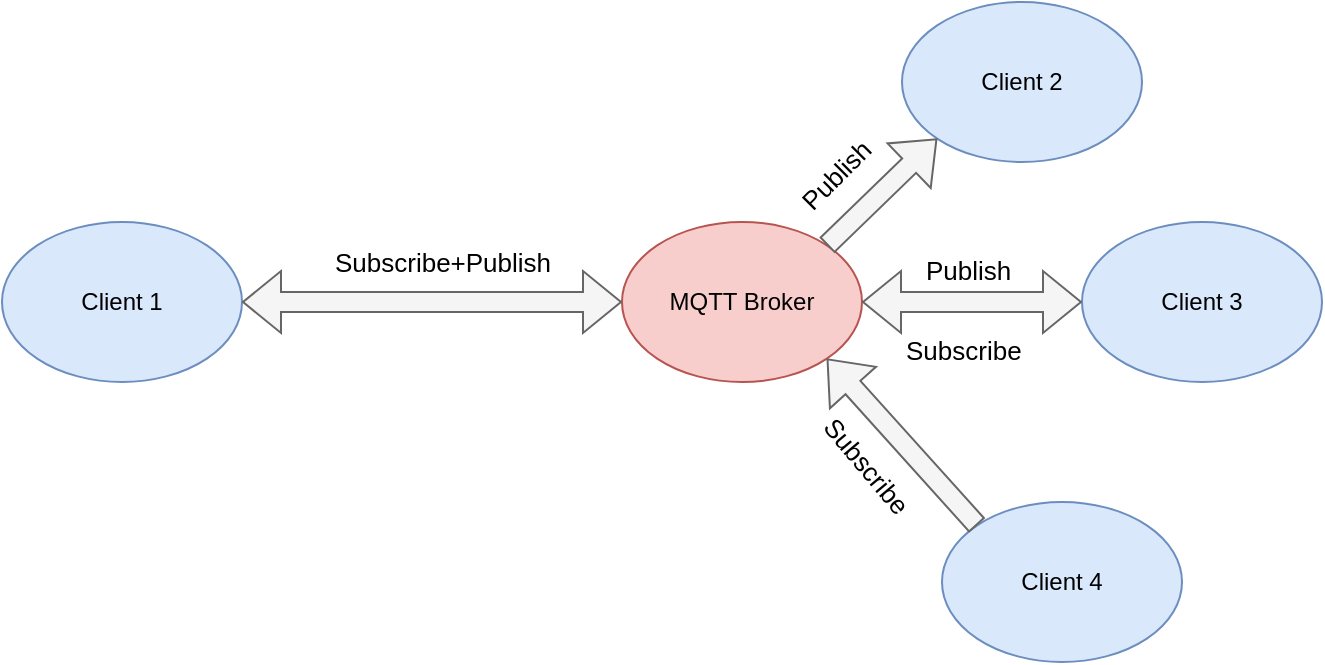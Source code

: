 <mxfile version="19.0.3" type="device"><diagram id="5R19XN5cMaHF4UecXSp2" name="Page-1"><mxGraphModel dx="1408" dy="861" grid="1" gridSize="10" guides="1" tooltips="1" connect="1" arrows="1" fold="1" page="1" pageScale="1" pageWidth="850" pageHeight="1100" math="0" shadow="0"><root><mxCell id="0"/><mxCell id="1" parent="0"/><mxCell id="hc7LLVY51ooxzMnCQ8RX-1" value="MQTT Broker" style="ellipse;whiteSpace=wrap;html=1;fillColor=#f8cecc;strokeColor=#b85450;" vertex="1" parent="1"><mxGeometry x="360" y="280" width="120" height="80" as="geometry"/></mxCell><mxCell id="hc7LLVY51ooxzMnCQ8RX-2" value="Client 1" style="ellipse;whiteSpace=wrap;html=1;fillColor=#dae8fc;strokeColor=#6c8ebf;" vertex="1" parent="1"><mxGeometry x="50" y="280" width="120" height="80" as="geometry"/></mxCell><mxCell id="hc7LLVY51ooxzMnCQ8RX-3" value="Client 2" style="ellipse;whiteSpace=wrap;html=1;fillColor=#dae8fc;strokeColor=#6c8ebf;" vertex="1" parent="1"><mxGeometry x="500" y="170" width="120" height="80" as="geometry"/></mxCell><mxCell id="hc7LLVY51ooxzMnCQ8RX-4" value="Client 3" style="ellipse;whiteSpace=wrap;html=1;fillColor=#dae8fc;strokeColor=#6c8ebf;" vertex="1" parent="1"><mxGeometry x="590" y="280" width="120" height="80" as="geometry"/></mxCell><mxCell id="hc7LLVY51ooxzMnCQ8RX-5" value="Client 4" style="ellipse;whiteSpace=wrap;html=1;fillColor=#dae8fc;strokeColor=#6c8ebf;" vertex="1" parent="1"><mxGeometry x="520" y="420" width="120" height="80" as="geometry"/></mxCell><mxCell id="hc7LLVY51ooxzMnCQ8RX-6" value="&lt;font style=&quot;font-size: 13px;&quot;&gt;Subscribe+Publish&lt;/font&gt;" style="shape=flexArrow;endArrow=classic;startArrow=classic;html=1;rounded=0;exitX=1;exitY=0.5;exitDx=0;exitDy=0;entryX=0;entryY=0.5;entryDx=0;entryDy=0;fillColor=#f5f5f5;strokeColor=#666666;" edge="1" parent="1" source="hc7LLVY51ooxzMnCQ8RX-2" target="hc7LLVY51ooxzMnCQ8RX-1"><mxGeometry x="0.053" y="20" width="100" height="100" relative="1" as="geometry"><mxPoint x="530" y="390" as="sourcePoint"/><mxPoint x="630" y="290" as="targetPoint"/><mxPoint as="offset"/></mxGeometry></mxCell><mxCell id="hc7LLVY51ooxzMnCQ8RX-7" value="" style="shape=flexArrow;endArrow=classic;html=1;rounded=0;exitX=1;exitY=0;exitDx=0;exitDy=0;entryX=0;entryY=1;entryDx=0;entryDy=0;fillColor=#f5f5f5;strokeColor=#666666;" edge="1" parent="1" source="hc7LLVY51ooxzMnCQ8RX-1" target="hc7LLVY51ooxzMnCQ8RX-3"><mxGeometry width="50" height="50" relative="1" as="geometry"><mxPoint x="560" y="370" as="sourcePoint"/><mxPoint x="610" y="320" as="targetPoint"/></mxGeometry></mxCell><mxCell id="hc7LLVY51ooxzMnCQ8RX-8" value="" style="shape=flexArrow;endArrow=classic;startArrow=classic;html=1;rounded=0;exitX=1;exitY=0.5;exitDx=0;exitDy=0;entryX=0;entryY=0.5;entryDx=0;entryDy=0;fillColor=#f5f5f5;strokeColor=#666666;" edge="1" parent="1" source="hc7LLVY51ooxzMnCQ8RX-1" target="hc7LLVY51ooxzMnCQ8RX-4"><mxGeometry width="100" height="100" relative="1" as="geometry"><mxPoint x="530" y="390" as="sourcePoint"/><mxPoint x="630" y="290" as="targetPoint"/></mxGeometry></mxCell><mxCell id="hc7LLVY51ooxzMnCQ8RX-9" value="" style="shape=flexArrow;endArrow=classic;html=1;rounded=0;exitX=0;exitY=0;exitDx=0;exitDy=0;entryX=1;entryY=1;entryDx=0;entryDy=0;fillColor=#f5f5f5;strokeColor=#666666;" edge="1" parent="1" source="hc7LLVY51ooxzMnCQ8RX-5" target="hc7LLVY51ooxzMnCQ8RX-1"><mxGeometry x="0.687" y="102" width="50" height="50" relative="1" as="geometry"><mxPoint x="560" y="370" as="sourcePoint"/><mxPoint x="610" y="320" as="targetPoint"/><mxPoint as="offset"/></mxGeometry></mxCell><mxCell id="hc7LLVY51ooxzMnCQ8RX-10" value="&lt;span style=&quot;color: rgb(0, 0, 0); font-family: Helvetica; font-style: normal; font-variant-ligatures: normal; font-variant-caps: normal; font-weight: 400; letter-spacing: normal; orphans: 2; text-align: center; text-indent: 0px; text-transform: none; widows: 2; word-spacing: 0px; -webkit-text-stroke-width: 0px; background-color: rgb(255, 255, 255); text-decoration-thickness: initial; text-decoration-style: initial; text-decoration-color: initial; float: none; display: inline !important;&quot;&gt;&lt;font style=&quot;font-size: 13px;&quot;&gt;Subscribe&lt;/font&gt;&lt;/span&gt;" style="text;whiteSpace=wrap;html=1;fontSize=13;rotation=50;" vertex="1" parent="1"><mxGeometry x="440" y="410" width="120" height="30" as="geometry"/></mxCell><mxCell id="hc7LLVY51ooxzMnCQ8RX-11" value="&lt;span style=&quot;color: rgb(0, 0, 0); font-family: Helvetica; font-size: 13px; font-style: normal; font-variant-ligatures: normal; font-variant-caps: normal; font-weight: 400; letter-spacing: normal; orphans: 2; text-align: center; text-indent: 0px; text-transform: none; widows: 2; word-spacing: 0px; -webkit-text-stroke-width: 0px; background-color: rgb(255, 255, 255); text-decoration-thickness: initial; text-decoration-style: initial; text-decoration-color: initial; float: none; display: inline !important;&quot;&gt;Publish&lt;/span&gt;" style="text;whiteSpace=wrap;html=1;fontSize=13;" vertex="1" parent="1"><mxGeometry x="510" y="290" width="80" height="30" as="geometry"/></mxCell><mxCell id="hc7LLVY51ooxzMnCQ8RX-12" value="&lt;span style=&quot;color: rgb(0, 0, 0); font-family: Helvetica; font-size: 13px; font-style: normal; font-variant-ligatures: normal; font-variant-caps: normal; font-weight: 400; letter-spacing: normal; orphans: 2; text-align: center; text-indent: 0px; text-transform: none; widows: 2; word-spacing: 0px; -webkit-text-stroke-width: 0px; background-color: rgb(255, 255, 255); text-decoration-thickness: initial; text-decoration-style: initial; text-decoration-color: initial; float: none; display: inline !important;&quot;&gt;Subscribe&lt;/span&gt;" style="text;whiteSpace=wrap;html=1;fontSize=13;" vertex="1" parent="1"><mxGeometry x="500" y="330" width="80" height="30" as="geometry"/></mxCell><mxCell id="hc7LLVY51ooxzMnCQ8RX-13" value="&lt;span style=&quot;color: rgb(0, 0, 0); font-family: Helvetica; font-size: 13px; font-style: normal; font-variant-ligatures: normal; font-variant-caps: normal; font-weight: 400; letter-spacing: normal; orphans: 2; text-align: center; text-indent: 0px; text-transform: none; widows: 2; word-spacing: 0px; -webkit-text-stroke-width: 0px; background-color: rgb(255, 255, 255); text-decoration-thickness: initial; text-decoration-style: initial; text-decoration-color: initial; float: none; display: inline !important;&quot;&gt;Publish&lt;/span&gt;" style="text;whiteSpace=wrap;html=1;fontSize=13;rotation=-45;" vertex="1" parent="1"><mxGeometry x="440" y="230" width="80" height="30" as="geometry"/></mxCell></root></mxGraphModel></diagram></mxfile>